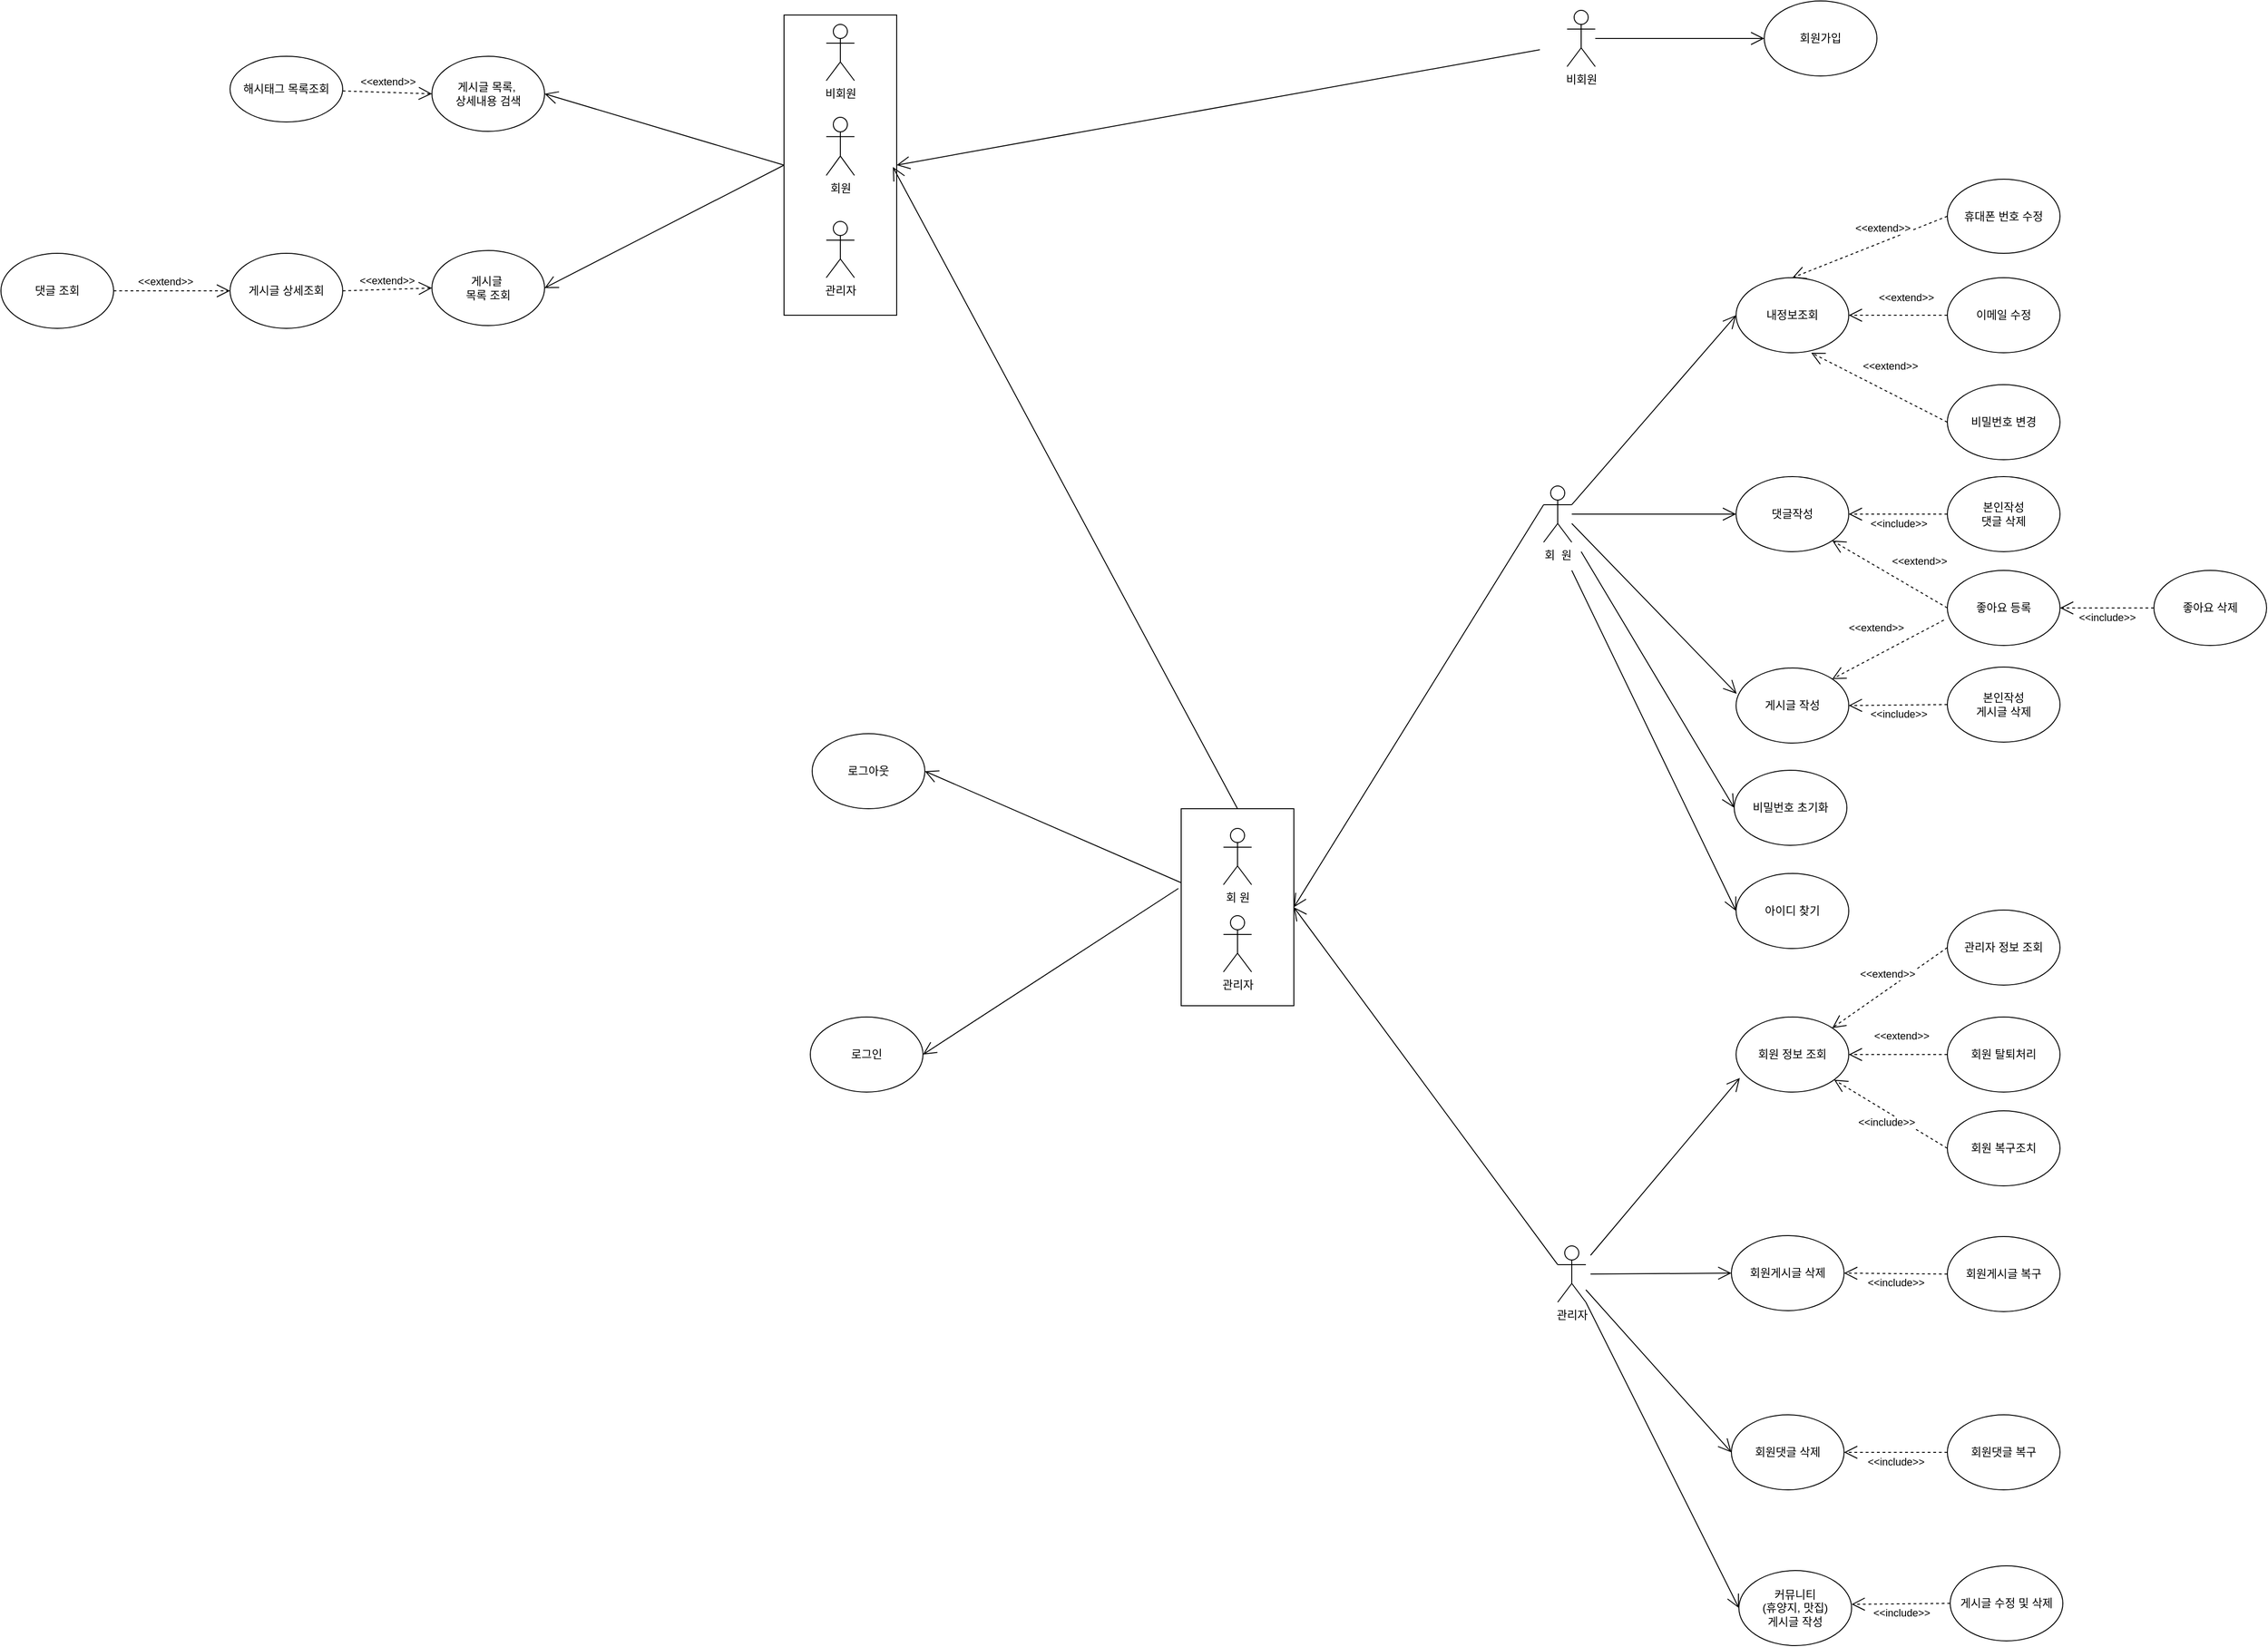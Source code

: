 <mxfile version="24.6.4" type="device" pages="4">
  <diagram name="페이지-1" id="pLOjvmXTHJbCqW4v72tG">
    <mxGraphModel dx="4387" dy="329" grid="0" gridSize="10" guides="1" tooltips="1" connect="1" arrows="1" fold="1" page="0" pageScale="1" pageWidth="827" pageHeight="1169" math="0" shadow="0">
      <root>
        <mxCell id="0" />
        <mxCell id="1" parent="0" />
        <mxCell id="NJtZ7eENX14hCEcuReZf-1" value="비회원" style="shape=umlActor;verticalLabelPosition=bottom;verticalAlign=top;html=1;outlineConnect=0;" vertex="1" parent="1">
          <mxGeometry x="519" y="1951" width="30" height="60" as="geometry" />
        </mxCell>
        <mxCell id="NJtZ7eENX14hCEcuReZf-2" value="관리자" style="shape=umlActor;verticalLabelPosition=bottom;verticalAlign=top;html=1;outlineConnect=0;" vertex="1" parent="1">
          <mxGeometry x="509" y="3268" width="30" height="60" as="geometry" />
        </mxCell>
        <mxCell id="NJtZ7eENX14hCEcuReZf-3" value="회원가입" style="ellipse;whiteSpace=wrap;html=1;" vertex="1" parent="1">
          <mxGeometry x="729" y="1941" width="120" height="80" as="geometry" />
        </mxCell>
        <mxCell id="NJtZ7eENX14hCEcuReZf-4" value="로그인" style="ellipse;whiteSpace=wrap;html=1;" vertex="1" parent="1">
          <mxGeometry x="-287" y="3024" width="120" height="80" as="geometry" />
        </mxCell>
        <mxCell id="NJtZ7eENX14hCEcuReZf-5" value="" style="endArrow=open;endFill=1;endSize=12;html=1;rounded=0;" edge="1" parent="1" source="NJtZ7eENX14hCEcuReZf-1" target="NJtZ7eENX14hCEcuReZf-3">
          <mxGeometry width="160" relative="1" as="geometry">
            <mxPoint x="834" y="2208" as="sourcePoint" />
            <mxPoint x="994" y="2208" as="targetPoint" />
          </mxGeometry>
        </mxCell>
        <mxCell id="NJtZ7eENX14hCEcuReZf-6" value="댓글 조회" style="ellipse;whiteSpace=wrap;html=1;" vertex="1" parent="1">
          <mxGeometry x="-1149" y="2210" width="120" height="80" as="geometry" />
        </mxCell>
        <mxCell id="NJtZ7eENX14hCEcuReZf-7" value="게시글&amp;nbsp;&lt;div&gt;목록 조회&lt;/div&gt;" style="ellipse;whiteSpace=wrap;html=1;" vertex="1" parent="1">
          <mxGeometry x="-690" y="2207" width="120" height="80" as="geometry" />
        </mxCell>
        <mxCell id="NJtZ7eENX14hCEcuReZf-8" value="게시글 상세조회" style="ellipse;whiteSpace=wrap;html=1;" vertex="1" parent="1">
          <mxGeometry x="-905" y="2210" width="120" height="80" as="geometry" />
        </mxCell>
        <mxCell id="NJtZ7eENX14hCEcuReZf-9" value="내정보조회" style="ellipse;whiteSpace=wrap;html=1;" vertex="1" parent="1">
          <mxGeometry x="699" y="2236" width="120" height="80" as="geometry" />
        </mxCell>
        <mxCell id="NJtZ7eENX14hCEcuReZf-10" value="본인작성&lt;div&gt;게시글 삭제&lt;/div&gt;" style="ellipse;whiteSpace=wrap;html=1;" vertex="1" parent="1">
          <mxGeometry x="924" y="2651" width="120" height="80" as="geometry" />
        </mxCell>
        <mxCell id="NJtZ7eENX14hCEcuReZf-11" value="아이디 찾기" style="ellipse;whiteSpace=wrap;html=1;" vertex="1" parent="1">
          <mxGeometry x="699" y="2871" width="120" height="80" as="geometry" />
        </mxCell>
        <mxCell id="NJtZ7eENX14hCEcuReZf-12" value="비밀번호 초기화" style="ellipse;whiteSpace=wrap;html=1;" vertex="1" parent="1">
          <mxGeometry x="697" y="2761" width="120" height="80" as="geometry" />
        </mxCell>
        <mxCell id="NJtZ7eENX14hCEcuReZf-13" value="이메일 수정" style="ellipse;whiteSpace=wrap;html=1;" vertex="1" parent="1">
          <mxGeometry x="924" y="2236" width="120" height="80" as="geometry" />
        </mxCell>
        <mxCell id="NJtZ7eENX14hCEcuReZf-14" value="휴대폰 번호 수정" style="ellipse;whiteSpace=wrap;html=1;" vertex="1" parent="1">
          <mxGeometry x="924" y="2131" width="120" height="79" as="geometry" />
        </mxCell>
        <mxCell id="NJtZ7eENX14hCEcuReZf-15" value="비밀번호 변경" style="ellipse;whiteSpace=wrap;html=1;" vertex="1" parent="1">
          <mxGeometry x="924" y="2350" width="120" height="80" as="geometry" />
        </mxCell>
        <mxCell id="NJtZ7eENX14hCEcuReZf-16" value="로그아웃" style="ellipse;whiteSpace=wrap;html=1;" vertex="1" parent="1">
          <mxGeometry x="-285" y="2722" width="120" height="80" as="geometry" />
        </mxCell>
        <mxCell id="NJtZ7eENX14hCEcuReZf-17" value="본인작성&lt;div&gt;댓글 삭제&lt;/div&gt;" style="ellipse;whiteSpace=wrap;html=1;" vertex="1" parent="1">
          <mxGeometry x="924" y="2448" width="120" height="80" as="geometry" />
        </mxCell>
        <mxCell id="NJtZ7eENX14hCEcuReZf-18" value="회원 탈퇴처리" style="ellipse;whiteSpace=wrap;html=1;" vertex="1" parent="1">
          <mxGeometry x="924" y="3024" width="120" height="80" as="geometry" />
        </mxCell>
        <mxCell id="NJtZ7eENX14hCEcuReZf-19" value="관리자 정보 조회" style="ellipse;whiteSpace=wrap;html=1;" vertex="1" parent="1">
          <mxGeometry x="924" y="2910" width="120" height="80" as="geometry" />
        </mxCell>
        <mxCell id="NJtZ7eENX14hCEcuReZf-20" value="회원 정보 조회" style="ellipse;whiteSpace=wrap;html=1;" vertex="1" parent="1">
          <mxGeometry x="699" y="3024" width="120" height="80" as="geometry" />
        </mxCell>
        <mxCell id="NJtZ7eENX14hCEcuReZf-21" value="" style="endArrow=open;endFill=1;endSize=12;html=1;rounded=0;entryX=1;entryY=0.5;entryDx=0;entryDy=0;" edge="1" parent="1" target="NJtZ7eENX14hCEcuReZf-4">
          <mxGeometry width="160" relative="1" as="geometry">
            <mxPoint x="105" y="2887" as="sourcePoint" />
            <mxPoint x="759" y="1956" as="targetPoint" />
          </mxGeometry>
        </mxCell>
        <mxCell id="NJtZ7eENX14hCEcuReZf-22" value="좋아요 등록" style="ellipse;whiteSpace=wrap;html=1;" vertex="1" parent="1">
          <mxGeometry x="924" y="2548" width="120" height="80" as="geometry" />
        </mxCell>
        <mxCell id="NJtZ7eENX14hCEcuReZf-23" value="좋아요 삭제" style="ellipse;whiteSpace=wrap;html=1;" vertex="1" parent="1">
          <mxGeometry x="1144" y="2548" width="120" height="80" as="geometry" />
        </mxCell>
        <mxCell id="NJtZ7eENX14hCEcuReZf-25" value="회원게시글 복구" style="ellipse;whiteSpace=wrap;html=1;" vertex="1" parent="1">
          <mxGeometry x="924" y="3258" width="120" height="80" as="geometry" />
        </mxCell>
        <mxCell id="NJtZ7eENX14hCEcuReZf-26" value="회원댓글 복구" style="ellipse;whiteSpace=wrap;html=1;" vertex="1" parent="1">
          <mxGeometry x="924" y="3448" width="120" height="80" as="geometry" />
        </mxCell>
        <mxCell id="NJtZ7eENX14hCEcuReZf-27" value="댓글작성" style="ellipse;whiteSpace=wrap;html=1;" vertex="1" parent="1">
          <mxGeometry x="699" y="2448" width="120" height="80" as="geometry" />
        </mxCell>
        <mxCell id="NJtZ7eENX14hCEcuReZf-28" value="&amp;lt;&amp;lt;extend&amp;gt;&amp;gt;" style="endArrow=open;endSize=12;dashed=1;html=1;rounded=0;exitX=1;exitY=0.5;exitDx=0;exitDy=0;entryX=0;entryY=0.5;entryDx=0;entryDy=0;" edge="1" parent="1" source="NJtZ7eENX14hCEcuReZf-8" target="NJtZ7eENX14hCEcuReZf-7">
          <mxGeometry y="10" width="160" relative="1" as="geometry">
            <mxPoint x="-651" y="2323" as="sourcePoint" />
            <mxPoint x="-510" y="2328" as="targetPoint" />
            <mxPoint as="offset" />
          </mxGeometry>
        </mxCell>
        <mxCell id="NJtZ7eENX14hCEcuReZf-29" value="&amp;lt;&amp;lt;extend&amp;gt;&amp;gt;" style="endArrow=open;endSize=12;dashed=1;html=1;rounded=0;entryX=0;entryY=0.5;entryDx=0;entryDy=0;" edge="1" parent="1" source="NJtZ7eENX14hCEcuReZf-24" target="NJtZ7eENX14hCEcuReZf-50">
          <mxGeometry x="0.009" y="11" width="160" relative="1" as="geometry">
            <mxPoint x="-878" y="2040" as="sourcePoint" />
            <mxPoint x="-1063" y="2070" as="targetPoint" />
            <mxPoint as="offset" />
          </mxGeometry>
        </mxCell>
        <mxCell id="NJtZ7eENX14hCEcuReZf-30" value="&amp;lt;&amp;lt;extend&amp;gt;&amp;gt;" style="endArrow=open;endSize=12;dashed=1;html=1;rounded=0;exitX=1;exitY=0.5;exitDx=0;exitDy=0;entryX=0;entryY=0.5;entryDx=0;entryDy=0;" edge="1" parent="1" source="NJtZ7eENX14hCEcuReZf-6" target="NJtZ7eENX14hCEcuReZf-8">
          <mxGeometry x="-0.111" y="10" width="160" relative="1" as="geometry">
            <mxPoint x="-776" y="2267" as="sourcePoint" />
            <mxPoint x="-791" y="2286" as="targetPoint" />
            <mxPoint as="offset" />
          </mxGeometry>
        </mxCell>
        <mxCell id="NJtZ7eENX14hCEcuReZf-31" value="&amp;lt;&amp;lt;extend&amp;gt;&amp;gt;" style="endArrow=open;endSize=12;dashed=1;html=1;rounded=0;entryX=0.5;entryY=0;entryDx=0;entryDy=0;exitX=0;exitY=0.5;exitDx=0;exitDy=0;" edge="1" parent="1" source="NJtZ7eENX14hCEcuReZf-14" target="NJtZ7eENX14hCEcuReZf-9">
          <mxGeometry x="-0.223" y="-14" width="160" relative="1" as="geometry">
            <mxPoint x="942" y="2492" as="sourcePoint" />
            <mxPoint x="639" y="2391" as="targetPoint" />
            <mxPoint as="offset" />
          </mxGeometry>
        </mxCell>
        <mxCell id="NJtZ7eENX14hCEcuReZf-32" value="&amp;lt;&amp;lt;extend&amp;gt;&amp;gt;" style="endArrow=open;endSize=12;dashed=1;html=1;rounded=0;exitX=0;exitY=0.5;exitDx=0;exitDy=0;" edge="1" parent="1" source="NJtZ7eENX14hCEcuReZf-13" target="NJtZ7eENX14hCEcuReZf-9">
          <mxGeometry x="-0.166" y="-19" width="160" relative="1" as="geometry">
            <mxPoint x="889" y="2352.5" as="sourcePoint" />
            <mxPoint x="809" y="2351.5" as="targetPoint" />
            <mxPoint as="offset" />
          </mxGeometry>
        </mxCell>
        <mxCell id="NJtZ7eENX14hCEcuReZf-33" value="&amp;lt;&amp;lt;extend&amp;gt;&amp;gt;" style="endArrow=open;endSize=12;dashed=1;html=1;rounded=0;entryX=0.667;entryY=1;entryDx=0;entryDy=0;exitX=0;exitY=0.5;exitDx=0;exitDy=0;entryPerimeter=0;" edge="1" parent="1" source="NJtZ7eENX14hCEcuReZf-15" target="NJtZ7eENX14hCEcuReZf-9">
          <mxGeometry x="0.007" y="-26" width="160" relative="1" as="geometry">
            <mxPoint x="869" y="2485" as="sourcePoint" />
            <mxPoint x="789" y="2484" as="targetPoint" />
            <mxPoint as="offset" />
          </mxGeometry>
        </mxCell>
        <mxCell id="NJtZ7eENX14hCEcuReZf-34" value="&amp;lt;&amp;lt;extend&amp;gt;&amp;gt;" style="endArrow=open;endSize=12;dashed=1;html=1;rounded=0;entryX=1;entryY=0.5;entryDx=0;entryDy=0;exitX=0;exitY=0.5;exitDx=0;exitDy=0;" edge="1" parent="1" source="NJtZ7eENX14hCEcuReZf-18" target="NJtZ7eENX14hCEcuReZf-20">
          <mxGeometry x="-0.048" y="-20" width="160" relative="1" as="geometry">
            <mxPoint x="824" y="3217" as="sourcePoint" />
            <mxPoint x="704" y="3064" as="targetPoint" />
            <mxPoint x="1" as="offset" />
          </mxGeometry>
        </mxCell>
        <mxCell id="NJtZ7eENX14hCEcuReZf-35" value="&amp;lt;&amp;lt;extend&amp;gt;&amp;gt;" style="endArrow=open;endSize=12;dashed=1;html=1;rounded=0;entryX=1;entryY=0;entryDx=0;entryDy=0;exitX=0;exitY=0.5;exitDx=0;exitDy=0;" edge="1" parent="1" source="NJtZ7eENX14hCEcuReZf-19" target="NJtZ7eENX14hCEcuReZf-20">
          <mxGeometry x="-0.086" y="-14" width="160" relative="1" as="geometry">
            <mxPoint x="1004" y="3097" as="sourcePoint" />
            <mxPoint x="884" y="2944" as="targetPoint" />
            <mxPoint as="offset" />
          </mxGeometry>
        </mxCell>
        <mxCell id="NJtZ7eENX14hCEcuReZf-36" value="회원댓글 삭제" style="ellipse;whiteSpace=wrap;html=1;" vertex="1" parent="1">
          <mxGeometry x="694" y="3448" width="120" height="80" as="geometry" />
        </mxCell>
        <mxCell id="NJtZ7eENX14hCEcuReZf-37" value="회원게시글 삭제" style="ellipse;whiteSpace=wrap;html=1;" vertex="1" parent="1">
          <mxGeometry x="694" y="3257" width="120" height="80" as="geometry" />
        </mxCell>
        <mxCell id="NJtZ7eENX14hCEcuReZf-38" value="" style="group" vertex="1" connectable="0" parent="1">
          <mxGeometry x="-315" y="1956" width="120" height="320" as="geometry" />
        </mxCell>
        <mxCell id="NJtZ7eENX14hCEcuReZf-39" value="회원" style="shape=umlActor;verticalLabelPosition=bottom;verticalAlign=top;html=1;outlineConnect=0;" vertex="1" parent="NJtZ7eENX14hCEcuReZf-38">
          <mxGeometry x="45" y="109" width="30" height="62" as="geometry" />
        </mxCell>
        <mxCell id="NJtZ7eENX14hCEcuReZf-40" value="비회원" style="shape=umlActor;verticalLabelPosition=bottom;verticalAlign=top;html=1;outlineConnect=0;" vertex="1" parent="NJtZ7eENX14hCEcuReZf-38">
          <mxGeometry x="45" y="10" width="30" height="60" as="geometry" />
        </mxCell>
        <mxCell id="NJtZ7eENX14hCEcuReZf-41" value="관리자" style="shape=umlActor;verticalLabelPosition=bottom;verticalAlign=top;html=1;outlineConnect=0;" vertex="1" parent="NJtZ7eENX14hCEcuReZf-38">
          <mxGeometry x="45" y="220" width="30" height="60" as="geometry" />
        </mxCell>
        <mxCell id="NJtZ7eENX14hCEcuReZf-42" value="" style="rounded=0;whiteSpace=wrap;html=1;fillColor=none;" vertex="1" parent="NJtZ7eENX14hCEcuReZf-38">
          <mxGeometry width="120" height="320" as="geometry" />
        </mxCell>
        <mxCell id="NJtZ7eENX14hCEcuReZf-43" value="" style="group" vertex="1" connectable="0" parent="1">
          <mxGeometry x="108" y="2802" width="120" height="210" as="geometry" />
        </mxCell>
        <mxCell id="NJtZ7eENX14hCEcuReZf-44" value="회 원" style="shape=umlActor;verticalLabelPosition=bottom;verticalAlign=top;html=1;outlineConnect=0;" vertex="1" parent="NJtZ7eENX14hCEcuReZf-43">
          <mxGeometry x="45" y="21" width="30" height="60" as="geometry" />
        </mxCell>
        <mxCell id="NJtZ7eENX14hCEcuReZf-45" value="관리자" style="shape=umlActor;verticalLabelPosition=bottom;verticalAlign=top;html=1;outlineConnect=0;" vertex="1" parent="NJtZ7eENX14hCEcuReZf-43">
          <mxGeometry x="45" y="114" width="30" height="60" as="geometry" />
        </mxCell>
        <mxCell id="NJtZ7eENX14hCEcuReZf-46" value="" style="rounded=0;whiteSpace=wrap;html=1;fillColor=none;" vertex="1" parent="NJtZ7eENX14hCEcuReZf-43">
          <mxGeometry width="120" height="210" as="geometry" />
        </mxCell>
        <mxCell id="NJtZ7eENX14hCEcuReZf-47" value="" style="endArrow=open;endFill=1;endSize=12;html=1;rounded=0;entryX=1;entryY=0.5;entryDx=0;entryDy=0;" edge="1" parent="1" source="NJtZ7eENX14hCEcuReZf-46" target="NJtZ7eENX14hCEcuReZf-16">
          <mxGeometry width="160" relative="1" as="geometry">
            <mxPoint x="594" y="2023" as="sourcePoint" />
            <mxPoint x="729" y="1973" as="targetPoint" />
          </mxGeometry>
        </mxCell>
        <mxCell id="NJtZ7eENX14hCEcuReZf-48" value="회&amp;nbsp; 원" style="shape=umlActor;verticalLabelPosition=bottom;verticalAlign=top;html=1;outlineConnect=0;" vertex="1" parent="1">
          <mxGeometry x="494" y="2458" width="30" height="60" as="geometry" />
        </mxCell>
        <mxCell id="NJtZ7eENX14hCEcuReZf-49" value="" style="endArrow=open;endFill=1;endSize=12;html=1;rounded=0;entryX=0.033;entryY=0.812;entryDx=0;entryDy=0;entryPerimeter=0;" edge="1" parent="1" target="NJtZ7eENX14hCEcuReZf-20">
          <mxGeometry width="160" relative="1" as="geometry">
            <mxPoint x="544" y="3278" as="sourcePoint" />
            <mxPoint x="711" y="2740" as="targetPoint" />
          </mxGeometry>
        </mxCell>
        <mxCell id="NJtZ7eENX14hCEcuReZf-50" value="게시글 목록,&amp;nbsp;&lt;div&gt;상세내용 검색&lt;/div&gt;" style="ellipse;whiteSpace=wrap;html=1;" vertex="1" parent="1">
          <mxGeometry x="-690" y="2000" width="120" height="80" as="geometry" />
        </mxCell>
        <mxCell id="NJtZ7eENX14hCEcuReZf-51" value="&amp;lt;&amp;lt;include&amp;gt;&amp;gt;" style="endArrow=open;endSize=12;dashed=1;html=1;rounded=0;entryX=1;entryY=0.5;entryDx=0;entryDy=0;exitX=0;exitY=0.5;exitDx=0;exitDy=0;" edge="1" parent="1" source="NJtZ7eENX14hCEcuReZf-17" target="NJtZ7eENX14hCEcuReZf-27">
          <mxGeometry y="10" width="160" relative="1" as="geometry">
            <mxPoint x="861" y="2568" as="sourcePoint" />
            <mxPoint x="1021" y="2568" as="targetPoint" />
            <mxPoint as="offset" />
          </mxGeometry>
        </mxCell>
        <mxCell id="NJtZ7eENX14hCEcuReZf-52" value="게시글 작성" style="ellipse;whiteSpace=wrap;html=1;" vertex="1" parent="1">
          <mxGeometry x="699" y="2652" width="120" height="80" as="geometry" />
        </mxCell>
        <mxCell id="NJtZ7eENX14hCEcuReZf-53" value="&amp;lt;&amp;lt;include&amp;gt;&amp;gt;" style="endArrow=open;endSize=12;dashed=1;html=1;rounded=0;exitX=0;exitY=0.5;exitDx=0;exitDy=0;entryX=1;entryY=0.5;entryDx=0;entryDy=0;" edge="1" parent="1" source="NJtZ7eENX14hCEcuReZf-10" target="NJtZ7eENX14hCEcuReZf-52">
          <mxGeometry y="10" width="160" relative="1" as="geometry">
            <mxPoint x="919" y="2691.17" as="sourcePoint" />
            <mxPoint x="834" y="2748" as="targetPoint" />
            <mxPoint as="offset" />
          </mxGeometry>
        </mxCell>
        <mxCell id="NJtZ7eENX14hCEcuReZf-54" value="&amp;lt;&amp;lt;include&amp;gt;&amp;gt;" style="endArrow=open;endSize=12;dashed=1;html=1;rounded=0;entryX=1;entryY=0.5;entryDx=0;entryDy=0;exitX=0;exitY=0.5;exitDx=0;exitDy=0;" edge="1" parent="1" source="NJtZ7eENX14hCEcuReZf-23" target="NJtZ7eENX14hCEcuReZf-22">
          <mxGeometry y="10" width="160" relative="1" as="geometry">
            <mxPoint x="1144" y="2628" as="sourcePoint" />
            <mxPoint x="1039" y="2628" as="targetPoint" />
            <mxPoint as="offset" />
          </mxGeometry>
        </mxCell>
        <mxCell id="NJtZ7eENX14hCEcuReZf-55" value="&amp;lt;&amp;lt;extend&amp;gt;&amp;gt;" style="endArrow=open;endSize=12;dashed=1;html=1;rounded=0;entryX=1;entryY=1;entryDx=0;entryDy=0;exitX=0;exitY=0.5;exitDx=0;exitDy=0;" edge="1" parent="1" source="NJtZ7eENX14hCEcuReZf-22" target="NJtZ7eENX14hCEcuReZf-27">
          <mxGeometry x="-0.28" y="-28" width="160" relative="1" as="geometry">
            <mxPoint x="924" y="2614" as="sourcePoint" />
            <mxPoint x="779" y="2558" as="targetPoint" />
            <mxPoint as="offset" />
          </mxGeometry>
        </mxCell>
        <mxCell id="NJtZ7eENX14hCEcuReZf-56" value="&amp;lt;&amp;lt;extend&amp;gt;&amp;gt;" style="endArrow=open;endSize=12;dashed=1;html=1;rounded=0;entryX=1;entryY=0;entryDx=0;entryDy=0;exitX=-0.031;exitY=0.662;exitDx=0;exitDy=0;exitPerimeter=0;" edge="1" parent="1" source="NJtZ7eENX14hCEcuReZf-22" target="NJtZ7eENX14hCEcuReZf-52">
          <mxGeometry x="0.007" y="-26" width="160" relative="1" as="geometry">
            <mxPoint x="887" y="2652" as="sourcePoint" />
            <mxPoint x="764" y="2580" as="targetPoint" />
            <mxPoint as="offset" />
          </mxGeometry>
        </mxCell>
        <mxCell id="NJtZ7eENX14hCEcuReZf-57" value="" style="endArrow=open;endFill=1;endSize=12;html=1;rounded=0;entryX=0;entryY=0.5;entryDx=0;entryDy=0;exitX=1;exitY=0.333;exitDx=0;exitDy=0;exitPerimeter=0;" edge="1" parent="1" source="NJtZ7eENX14hCEcuReZf-48" target="NJtZ7eENX14hCEcuReZf-9">
          <mxGeometry width="160" relative="1" as="geometry">
            <mxPoint x="504" y="2578" as="sourcePoint" />
            <mxPoint x="694" y="2578" as="targetPoint" />
          </mxGeometry>
        </mxCell>
        <mxCell id="NJtZ7eENX14hCEcuReZf-58" value="" style="endArrow=open;endFill=1;endSize=12;html=1;rounded=0;entryX=0;entryY=0.5;entryDx=0;entryDy=0;" edge="1" parent="1" source="NJtZ7eENX14hCEcuReZf-48" target="NJtZ7eENX14hCEcuReZf-27">
          <mxGeometry width="160" relative="1" as="geometry">
            <mxPoint x="494" y="2680" as="sourcePoint" />
            <mxPoint x="669" y="2496" as="targetPoint" />
          </mxGeometry>
        </mxCell>
        <mxCell id="NJtZ7eENX14hCEcuReZf-59" value="" style="endArrow=open;endFill=1;endSize=12;html=1;rounded=0;entryX=0.005;entryY=0.343;entryDx=0;entryDy=0;entryPerimeter=0;" edge="1" parent="1" target="NJtZ7eENX14hCEcuReZf-52">
          <mxGeometry width="160" relative="1" as="geometry">
            <mxPoint x="524" y="2498" as="sourcePoint" />
            <mxPoint x="679" y="2587.17" as="targetPoint" />
          </mxGeometry>
        </mxCell>
        <mxCell id="NJtZ7eENX14hCEcuReZf-60" value="" style="endArrow=open;endFill=1;endSize=12;html=1;rounded=0;entryX=0;entryY=0.5;entryDx=0;entryDy=0;" edge="1" parent="1" target="NJtZ7eENX14hCEcuReZf-12">
          <mxGeometry width="160" relative="1" as="geometry">
            <mxPoint x="534" y="2528" as="sourcePoint" />
            <mxPoint x="679" y="2712" as="targetPoint" />
          </mxGeometry>
        </mxCell>
        <mxCell id="NJtZ7eENX14hCEcuReZf-61" value="" style="endArrow=open;endFill=1;endSize=12;html=1;rounded=0;entryX=0;entryY=0.5;entryDx=0;entryDy=0;" edge="1" parent="1" target="NJtZ7eENX14hCEcuReZf-11">
          <mxGeometry width="160" relative="1" as="geometry">
            <mxPoint x="524" y="2548" as="sourcePoint" />
            <mxPoint x="600.5" y="2881" as="targetPoint" />
          </mxGeometry>
        </mxCell>
        <mxCell id="NJtZ7eENX14hCEcuReZf-62" value="" style="endArrow=open;endFill=1;endSize=12;html=1;rounded=0;entryX=0;entryY=0.5;entryDx=0;entryDy=0;" edge="1" parent="1" target="NJtZ7eENX14hCEcuReZf-37">
          <mxGeometry width="160" relative="1" as="geometry">
            <mxPoint x="544" y="3298" as="sourcePoint" />
            <mxPoint x="723" y="3205.5" as="targetPoint" />
          </mxGeometry>
        </mxCell>
        <mxCell id="NJtZ7eENX14hCEcuReZf-63" value="" style="endArrow=open;endFill=1;endSize=12;html=1;rounded=0;entryX=0;entryY=0.5;entryDx=0;entryDy=0;" edge="1" parent="1" source="NJtZ7eENX14hCEcuReZf-2" target="NJtZ7eENX14hCEcuReZf-36">
          <mxGeometry width="160" relative="1" as="geometry">
            <mxPoint x="484" y="3388" as="sourcePoint" />
            <mxPoint x="654" y="3448" as="targetPoint" />
          </mxGeometry>
        </mxCell>
        <mxCell id="NJtZ7eENX14hCEcuReZf-64" value="회원 복구조치" style="ellipse;whiteSpace=wrap;html=1;" vertex="1" parent="1">
          <mxGeometry x="924" y="3124" width="120" height="80" as="geometry" />
        </mxCell>
        <mxCell id="NJtZ7eENX14hCEcuReZf-65" value="&amp;lt;&amp;lt;include&amp;gt;&amp;gt;" style="endArrow=open;endSize=12;dashed=1;html=1;rounded=0;exitX=0;exitY=0.5;exitDx=0;exitDy=0;" edge="1" parent="1" source="NJtZ7eENX14hCEcuReZf-64" target="NJtZ7eENX14hCEcuReZf-20">
          <mxGeometry y="10" width="160" relative="1" as="geometry">
            <mxPoint x="1169" y="2994" as="sourcePoint" />
            <mxPoint x="1064" y="2994" as="targetPoint" />
            <mxPoint as="offset" />
          </mxGeometry>
        </mxCell>
        <mxCell id="NJtZ7eENX14hCEcuReZf-66" value="&amp;lt;&amp;lt;include&amp;gt;&amp;gt;" style="endArrow=open;endSize=12;dashed=1;html=1;rounded=0;entryX=1;entryY=0.5;entryDx=0;entryDy=0;exitX=0;exitY=0.5;exitDx=0;exitDy=0;" edge="1" parent="1" source="NJtZ7eENX14hCEcuReZf-25" target="NJtZ7eENX14hCEcuReZf-37">
          <mxGeometry y="10" width="160" relative="1" as="geometry">
            <mxPoint x="947" y="3326.33" as="sourcePoint" />
            <mxPoint x="817" y="3326.33" as="targetPoint" />
            <mxPoint as="offset" />
          </mxGeometry>
        </mxCell>
        <mxCell id="NJtZ7eENX14hCEcuReZf-67" value="&amp;lt;&amp;lt;include&amp;gt;&amp;gt;" style="endArrow=open;endSize=12;dashed=1;html=1;rounded=0;entryX=1;entryY=0.5;entryDx=0;entryDy=0;exitX=0;exitY=0.5;exitDx=0;exitDy=0;" edge="1" parent="1" source="NJtZ7eENX14hCEcuReZf-26" target="NJtZ7eENX14hCEcuReZf-36">
          <mxGeometry y="10" width="160" relative="1" as="geometry">
            <mxPoint x="927" y="3428" as="sourcePoint" />
            <mxPoint x="817" y="3428" as="targetPoint" />
            <mxPoint as="offset" />
          </mxGeometry>
        </mxCell>
        <mxCell id="NJtZ7eENX14hCEcuReZf-68" value="" style="endArrow=open;endFill=1;endSize=12;html=1;rounded=0;entryX=1;entryY=0.5;entryDx=0;entryDy=0;" edge="1" parent="1" target="NJtZ7eENX14hCEcuReZf-42">
          <mxGeometry width="160" relative="1" as="geometry">
            <mxPoint x="490" y="1993" as="sourcePoint" />
            <mxPoint x="-180" y="1993" as="targetPoint" />
          </mxGeometry>
        </mxCell>
        <mxCell id="NJtZ7eENX14hCEcuReZf-69" value="" style="endArrow=open;endFill=1;endSize=12;html=1;rounded=0;exitX=0;exitY=0.5;exitDx=0;exitDy=0;entryX=1;entryY=0.5;entryDx=0;entryDy=0;" edge="1" parent="1" target="NJtZ7eENX14hCEcuReZf-7" source="NJtZ7eENX14hCEcuReZf-42">
          <mxGeometry width="160" relative="1" as="geometry">
            <mxPoint x="-315" y="2145" as="sourcePoint" />
            <mxPoint x="-556" y="2246" as="targetPoint" />
          </mxGeometry>
        </mxCell>
        <mxCell id="NJtZ7eENX14hCEcuReZf-70" value="" style="endArrow=open;endFill=1;endSize=12;html=1;rounded=0;entryX=1;entryY=0.5;entryDx=0;entryDy=0;exitX=0;exitY=0.333;exitDx=0;exitDy=0;exitPerimeter=0;" edge="1" parent="1" source="NJtZ7eENX14hCEcuReZf-48" target="NJtZ7eENX14hCEcuReZf-46">
          <mxGeometry width="160" relative="1" as="geometry">
            <mxPoint x="505" y="2751.5" as="sourcePoint" />
            <mxPoint x="232" y="2632.5" as="targetPoint" />
          </mxGeometry>
        </mxCell>
        <mxCell id="NJtZ7eENX14hCEcuReZf-71" value="" style="endArrow=open;endFill=1;endSize=12;html=1;rounded=0;entryX=1;entryY=0.5;entryDx=0;entryDy=0;exitX=0;exitY=0.333;exitDx=0;exitDy=0;exitPerimeter=0;" edge="1" parent="1" source="NJtZ7eENX14hCEcuReZf-2" target="NJtZ7eENX14hCEcuReZf-46">
          <mxGeometry width="160" relative="1" as="geometry">
            <mxPoint x="496" y="3286" as="sourcePoint" />
            <mxPoint x="189" y="3056" as="targetPoint" />
          </mxGeometry>
        </mxCell>
        <mxCell id="NJtZ7eENX14hCEcuReZf-72" value="" style="endArrow=open;endFill=1;endSize=12;html=1;rounded=0;exitX=0.5;exitY=0;exitDx=0;exitDy=0;" edge="1" parent="1" source="NJtZ7eENX14hCEcuReZf-46">
          <mxGeometry width="160" relative="1" as="geometry">
            <mxPoint x="471" y="2118" as="sourcePoint" />
            <mxPoint x="-199" y="2118" as="targetPoint" />
          </mxGeometry>
        </mxCell>
        <mxCell id="NJtZ7eENX14hCEcuReZf-73" value="" style="endArrow=open;endFill=1;endSize=12;html=1;rounded=0;exitX=0;exitY=0.5;exitDx=0;exitDy=0;entryX=1;entryY=0.5;entryDx=0;entryDy=0;" edge="1" parent="1" source="NJtZ7eENX14hCEcuReZf-42" target="NJtZ7eENX14hCEcuReZf-50">
          <mxGeometry width="160" relative="1" as="geometry">
            <mxPoint x="-322" y="2037" as="sourcePoint" />
            <mxPoint x="-582" y="2066" as="targetPoint" />
          </mxGeometry>
        </mxCell>
        <mxCell id="NJtZ7eENX14hCEcuReZf-74" value="" style="endArrow=open;endSize=12;dashed=1;html=1;rounded=0;entryX=0;entryY=0.5;entryDx=0;entryDy=0;" edge="1" parent="1" target="NJtZ7eENX14hCEcuReZf-24">
          <mxGeometry x="0.009" y="11" width="160" relative="1" as="geometry">
            <mxPoint x="-878" y="2040" as="sourcePoint" />
            <mxPoint x="-690" y="2040" as="targetPoint" />
            <mxPoint as="offset" />
          </mxGeometry>
        </mxCell>
        <mxCell id="NJtZ7eENX14hCEcuReZf-24" value="해시태그 목록조회" style="ellipse;whiteSpace=wrap;html=1;" vertex="1" parent="1">
          <mxGeometry x="-905" y="2000" width="120" height="70" as="geometry" />
        </mxCell>
        <mxCell id="NJtZ7eENX14hCEcuReZf-75" value="" style="endArrow=open;endFill=1;endSize=12;html=1;rounded=0;exitX=1;exitY=1;exitDx=0;exitDy=0;exitPerimeter=0;entryX=0;entryY=0.5;entryDx=0;entryDy=0;" edge="1" parent="1" source="NJtZ7eENX14hCEcuReZf-2" target="NJtZ7eENX14hCEcuReZf-76">
          <mxGeometry width="160" relative="1" as="geometry">
            <mxPoint x="539" y="3480" as="sourcePoint" />
            <mxPoint x="636" y="3682" as="targetPoint" />
          </mxGeometry>
        </mxCell>
        <mxCell id="NJtZ7eENX14hCEcuReZf-76" value="&lt;div&gt;커뮤니티&lt;/div&gt;&lt;div&gt;(휴양지, 맛집)&lt;/div&gt;게시글 작성" style="ellipse;whiteSpace=wrap;html=1;" vertex="1" parent="1">
          <mxGeometry x="702" y="3614" width="120" height="80" as="geometry" />
        </mxCell>
        <mxCell id="NJtZ7eENX14hCEcuReZf-77" value="&lt;span style=&quot;background-color: initial;&quot;&gt;게시글 수정 및 삭제&lt;/span&gt;" style="ellipse;whiteSpace=wrap;html=1;" vertex="1" parent="1">
          <mxGeometry x="927" y="3609" width="120" height="80" as="geometry" />
        </mxCell>
        <mxCell id="NJtZ7eENX14hCEcuReZf-78" value="&amp;lt;&amp;lt;include&amp;gt;&amp;gt;" style="endArrow=open;endSize=12;dashed=1;html=1;rounded=0;exitX=0;exitY=0.5;exitDx=0;exitDy=0;entryX=1;entryY=0.5;entryDx=0;entryDy=0;" edge="1" parent="1" source="NJtZ7eENX14hCEcuReZf-77">
          <mxGeometry y="10" width="160" relative="1" as="geometry">
            <mxPoint x="922" y="3649.17" as="sourcePoint" />
            <mxPoint x="822" y="3650" as="targetPoint" />
            <mxPoint as="offset" />
          </mxGeometry>
        </mxCell>
      </root>
    </mxGraphModel>
  </diagram>
  <diagram name="페이지-2" id="YRPjCQ7ji51JqcB0rLOh">
    <mxGraphModel dx="559" dy="565" grid="0" gridSize="10" guides="1" tooltips="1" connect="1" arrows="1" fold="1" page="0" pageScale="1" pageWidth="827" pageHeight="1169" math="0" shadow="0">
      <root>
        <mxCell id="0" />
        <mxCell id="1" parent="0" />
      </root>
    </mxGraphModel>
  </diagram>
  <diagram name="페이지-1" id="tTO5sDXMf1pbvVNiWiu6">
    <mxGraphModel dx="2496" dy="735" grid="1" gridSize="10" guides="1" tooltips="1" connect="1" arrows="1" fold="1" page="1" pageScale="1" pageWidth="827" pageHeight="1169" math="0" shadow="0">
      <root>
        <mxCell id="0" />
        <mxCell id="1" parent="0" />
        <mxCell id="vNGgyDkZE_uUCK5w8a0g-71" value="비회원" style="shape=umlActor;verticalLabelPosition=bottom;verticalAlign=top;html=1;outlineConnect=0;" vertex="1" parent="1">
          <mxGeometry x="315" y="1223" width="30" height="60" as="geometry" />
        </mxCell>
        <mxCell id="vNGgyDkZE_uUCK5w8a0g-73" value="관리자" style="shape=umlActor;verticalLabelPosition=bottom;verticalAlign=top;html=1;outlineConnect=0;" vertex="1" parent="1">
          <mxGeometry x="315" y="3190" width="30" height="60" as="geometry" />
        </mxCell>
        <mxCell id="vNGgyDkZE_uUCK5w8a0g-76" value="회원가입" style="ellipse;whiteSpace=wrap;html=1;" vertex="1" parent="1">
          <mxGeometry x="525" y="1213" width="120" height="80" as="geometry" />
        </mxCell>
        <mxCell id="vNGgyDkZE_uUCK5w8a0g-77" value="로그인" style="ellipse;whiteSpace=wrap;html=1;" vertex="1" parent="1">
          <mxGeometry x="499" y="1788" width="120" height="80" as="geometry" />
        </mxCell>
        <mxCell id="vNGgyDkZE_uUCK5w8a0g-78" value="" style="endArrow=open;endFill=1;endSize=12;html=1;rounded=0;" edge="1" parent="1" source="vNGgyDkZE_uUCK5w8a0g-71" target="vNGgyDkZE_uUCK5w8a0g-76">
          <mxGeometry width="160" relative="1" as="geometry">
            <mxPoint x="630" y="1480" as="sourcePoint" />
            <mxPoint x="790" y="1480" as="targetPoint" />
          </mxGeometry>
        </mxCell>
        <mxCell id="vNGgyDkZE_uUCK5w8a0g-83" value="댓글 조회" style="ellipse;whiteSpace=wrap;html=1;" vertex="1" parent="1">
          <mxGeometry x="950" y="1540" width="120" height="80" as="geometry" />
        </mxCell>
        <mxCell id="vNGgyDkZE_uUCK5w8a0g-84" value="게시글&amp;nbsp;&lt;div&gt;목록 조회&lt;/div&gt;" style="ellipse;whiteSpace=wrap;html=1;" vertex="1" parent="1">
          <mxGeometry x="499" y="1540" width="120" height="80" as="geometry" />
        </mxCell>
        <mxCell id="vNGgyDkZE_uUCK5w8a0g-85" value="게시글 상세조회" style="ellipse;whiteSpace=wrap;html=1;" vertex="1" parent="1">
          <mxGeometry x="730" y="1540" width="120" height="80" as="geometry" />
        </mxCell>
        <mxCell id="vNGgyDkZE_uUCK5w8a0g-86" value="내정보조회" style="ellipse;whiteSpace=wrap;html=1;" vertex="1" parent="1">
          <mxGeometry x="505" y="2158" width="120" height="80" as="geometry" />
        </mxCell>
        <mxCell id="vNGgyDkZE_uUCK5w8a0g-87" value="본인작성&lt;div&gt;게시글 삭제&lt;/div&gt;" style="ellipse;whiteSpace=wrap;html=1;" vertex="1" parent="1">
          <mxGeometry x="730" y="2573" width="120" height="80" as="geometry" />
        </mxCell>
        <mxCell id="vNGgyDkZE_uUCK5w8a0g-88" value="아이디 찾기" style="ellipse;whiteSpace=wrap;html=1;" vertex="1" parent="1">
          <mxGeometry x="505" y="2793" width="120" height="80" as="geometry" />
        </mxCell>
        <mxCell id="vNGgyDkZE_uUCK5w8a0g-89" value="비밀번호 초기화" style="ellipse;whiteSpace=wrap;html=1;" vertex="1" parent="1">
          <mxGeometry x="503" y="2683" width="120" height="80" as="geometry" />
        </mxCell>
        <mxCell id="vNGgyDkZE_uUCK5w8a0g-90" value="이메일 수정" style="ellipse;whiteSpace=wrap;html=1;" vertex="1" parent="1">
          <mxGeometry x="730" y="2158" width="120" height="80" as="geometry" />
        </mxCell>
        <mxCell id="vNGgyDkZE_uUCK5w8a0g-91" value="휴대폰 번호 수정" style="ellipse;whiteSpace=wrap;html=1;" vertex="1" parent="1">
          <mxGeometry x="730" y="2053" width="120" height="79" as="geometry" />
        </mxCell>
        <mxCell id="vNGgyDkZE_uUCK5w8a0g-93" value="비밀번호 변경" style="ellipse;whiteSpace=wrap;html=1;" vertex="1" parent="1">
          <mxGeometry x="730" y="2272" width="120" height="80" as="geometry" />
        </mxCell>
        <mxCell id="vNGgyDkZE_uUCK5w8a0g-95" value="로그아웃" style="ellipse;whiteSpace=wrap;html=1;" vertex="1" parent="1">
          <mxGeometry x="500" y="1910" width="120" height="80" as="geometry" />
        </mxCell>
        <mxCell id="vNGgyDkZE_uUCK5w8a0g-96" value="본인작성&lt;div&gt;댓글 삭제&lt;/div&gt;" style="ellipse;whiteSpace=wrap;html=1;" vertex="1" parent="1">
          <mxGeometry x="730" y="2370" width="120" height="80" as="geometry" />
        </mxCell>
        <mxCell id="vNGgyDkZE_uUCK5w8a0g-97" value="회원 탈퇴처리" style="ellipse;whiteSpace=wrap;html=1;" vertex="1" parent="1">
          <mxGeometry x="730" y="2946" width="120" height="80" as="geometry" />
        </mxCell>
        <mxCell id="vNGgyDkZE_uUCK5w8a0g-98" value="관리자 정보 조회" style="ellipse;whiteSpace=wrap;html=1;" vertex="1" parent="1">
          <mxGeometry x="730" y="2832" width="120" height="80" as="geometry" />
        </mxCell>
        <mxCell id="vNGgyDkZE_uUCK5w8a0g-100" value="회원 정보 조회" style="ellipse;whiteSpace=wrap;html=1;" vertex="1" parent="1">
          <mxGeometry x="505" y="2946" width="120" height="80" as="geometry" />
        </mxCell>
        <mxCell id="vNGgyDkZE_uUCK5w8a0g-101" value="" style="endArrow=open;endFill=1;endSize=12;html=1;rounded=0;entryX=0;entryY=0.5;entryDx=0;entryDy=0;" edge="1" parent="1" target="vNGgyDkZE_uUCK5w8a0g-77">
          <mxGeometry width="160" relative="1" as="geometry">
            <mxPoint x="390" y="1878" as="sourcePoint" />
            <mxPoint x="565" y="1878" as="targetPoint" />
          </mxGeometry>
        </mxCell>
        <mxCell id="vNGgyDkZE_uUCK5w8a0g-102" value="좋아요 등록" style="ellipse;whiteSpace=wrap;html=1;" vertex="1" parent="1">
          <mxGeometry x="730" y="2470" width="120" height="80" as="geometry" />
        </mxCell>
        <mxCell id="vNGgyDkZE_uUCK5w8a0g-103" value="좋아요 삭제" style="ellipse;whiteSpace=wrap;html=1;" vertex="1" parent="1">
          <mxGeometry x="950" y="2470" width="120" height="80" as="geometry" />
        </mxCell>
        <mxCell id="vNGgyDkZE_uUCK5w8a0g-104" value="해시태그 목록조회" style="ellipse;whiteSpace=wrap;html=1;" vertex="1" parent="1">
          <mxGeometry x="730" y="1450" width="120" height="70" as="geometry" />
        </mxCell>
        <mxCell id="vNGgyDkZE_uUCK5w8a0g-105" value="회원게시글 복구" style="ellipse;whiteSpace=wrap;html=1;" vertex="1" parent="1">
          <mxGeometry x="730" y="3180" width="120" height="80" as="geometry" />
        </mxCell>
        <mxCell id="vNGgyDkZE_uUCK5w8a0g-106" value="회원댓글 복구" style="ellipse;whiteSpace=wrap;html=1;" vertex="1" parent="1">
          <mxGeometry x="730" y="3370" width="120" height="80" as="geometry" />
        </mxCell>
        <mxCell id="vNGgyDkZE_uUCK5w8a0g-110" value="댓글작성" style="ellipse;whiteSpace=wrap;html=1;" vertex="1" parent="1">
          <mxGeometry x="505" y="2370" width="120" height="80" as="geometry" />
        </mxCell>
        <mxCell id="vNGgyDkZE_uUCK5w8a0g-118" value="&amp;lt;&amp;lt;extend&amp;gt;&amp;gt;" style="endArrow=open;endSize=12;dashed=1;html=1;rounded=0;exitX=0;exitY=0.5;exitDx=0;exitDy=0;entryX=1;entryY=0.5;entryDx=0;entryDy=0;" edge="1" parent="1" source="vNGgyDkZE_uUCK5w8a0g-85" target="vNGgyDkZE_uUCK5w8a0g-84">
          <mxGeometry y="10" width="160" relative="1" as="geometry">
            <mxPoint x="763" y="1610" as="sourcePoint" />
            <mxPoint x="635" y="1774" as="targetPoint" />
            <mxPoint as="offset" />
          </mxGeometry>
        </mxCell>
        <mxCell id="vNGgyDkZE_uUCK5w8a0g-119" value="&amp;lt;&amp;lt;extend&amp;gt;&amp;gt;" style="endArrow=open;endSize=12;dashed=1;html=1;rounded=0;exitX=0.008;exitY=0.4;exitDx=0;exitDy=0;exitPerimeter=0;entryX=1;entryY=0.5;entryDx=0;entryDy=0;" edge="1" parent="1" source="vNGgyDkZE_uUCK5w8a0g-104" target="vNGgyDkZE_uUCK5w8a0g-168">
          <mxGeometry x="0.009" y="11" width="160" relative="1" as="geometry">
            <mxPoint x="771.22" y="1519.54" as="sourcePoint" />
            <mxPoint x="637.778" y="1359.999" as="targetPoint" />
            <mxPoint as="offset" />
          </mxGeometry>
        </mxCell>
        <mxCell id="vNGgyDkZE_uUCK5w8a0g-127" value="&amp;lt;&amp;lt;extend&amp;gt;&amp;gt;" style="endArrow=open;endSize=12;dashed=1;html=1;rounded=0;entryX=1;entryY=0.5;entryDx=0;entryDy=0;exitX=0;exitY=0.5;exitDx=0;exitDy=0;" edge="1" parent="1" source="vNGgyDkZE_uUCK5w8a0g-83" target="vNGgyDkZE_uUCK5w8a0g-85">
          <mxGeometry x="-0.111" y="10" width="160" relative="1" as="geometry">
            <mxPoint x="1012" y="1520" as="sourcePoint" />
            <mxPoint x="879" y="1655" as="targetPoint" />
            <mxPoint as="offset" />
          </mxGeometry>
        </mxCell>
        <mxCell id="vNGgyDkZE_uUCK5w8a0g-131" value="&amp;lt;&amp;lt;extend&amp;gt;&amp;gt;" style="endArrow=open;endSize=12;dashed=1;html=1;rounded=0;entryX=0.5;entryY=0;entryDx=0;entryDy=0;exitX=0;exitY=0.5;exitDx=0;exitDy=0;" edge="1" parent="1" source="vNGgyDkZE_uUCK5w8a0g-91" target="vNGgyDkZE_uUCK5w8a0g-86">
          <mxGeometry x="-0.223" y="-14" width="160" relative="1" as="geometry">
            <mxPoint x="748" y="2414" as="sourcePoint" />
            <mxPoint x="445" y="2313" as="targetPoint" />
            <mxPoint as="offset" />
          </mxGeometry>
        </mxCell>
        <mxCell id="vNGgyDkZE_uUCK5w8a0g-132" value="&amp;lt;&amp;lt;extend&amp;gt;&amp;gt;" style="endArrow=open;endSize=12;dashed=1;html=1;rounded=0;exitX=0;exitY=0.5;exitDx=0;exitDy=0;" edge="1" parent="1" source="vNGgyDkZE_uUCK5w8a0g-90" target="vNGgyDkZE_uUCK5w8a0g-86">
          <mxGeometry x="-0.166" y="-19" width="160" relative="1" as="geometry">
            <mxPoint x="695" y="2274.5" as="sourcePoint" />
            <mxPoint x="615" y="2273.5" as="targetPoint" />
            <mxPoint as="offset" />
          </mxGeometry>
        </mxCell>
        <mxCell id="vNGgyDkZE_uUCK5w8a0g-133" value="&amp;lt;&amp;lt;extend&amp;gt;&amp;gt;" style="endArrow=open;endSize=12;dashed=1;html=1;rounded=0;entryX=0.667;entryY=1;entryDx=0;entryDy=0;exitX=0;exitY=0.5;exitDx=0;exitDy=0;entryPerimeter=0;" edge="1" parent="1" source="vNGgyDkZE_uUCK5w8a0g-93" target="vNGgyDkZE_uUCK5w8a0g-86">
          <mxGeometry x="0.007" y="-26" width="160" relative="1" as="geometry">
            <mxPoint x="675" y="2407" as="sourcePoint" />
            <mxPoint x="595" y="2406" as="targetPoint" />
            <mxPoint as="offset" />
          </mxGeometry>
        </mxCell>
        <mxCell id="vNGgyDkZE_uUCK5w8a0g-134" value="&amp;lt;&amp;lt;extend&amp;gt;&amp;gt;" style="endArrow=open;endSize=12;dashed=1;html=1;rounded=0;entryX=1;entryY=0.5;entryDx=0;entryDy=0;exitX=0;exitY=0.5;exitDx=0;exitDy=0;" edge="1" parent="1" source="vNGgyDkZE_uUCK5w8a0g-97" target="vNGgyDkZE_uUCK5w8a0g-100">
          <mxGeometry x="-0.048" y="-20" width="160" relative="1" as="geometry">
            <mxPoint x="630" y="3139" as="sourcePoint" />
            <mxPoint x="510" y="2986" as="targetPoint" />
            <mxPoint x="1" as="offset" />
          </mxGeometry>
        </mxCell>
        <mxCell id="vNGgyDkZE_uUCK5w8a0g-135" value="&amp;lt;&amp;lt;extend&amp;gt;&amp;gt;" style="endArrow=open;endSize=12;dashed=1;html=1;rounded=0;entryX=1;entryY=0;entryDx=0;entryDy=0;exitX=0;exitY=0.5;exitDx=0;exitDy=0;" edge="1" parent="1" source="vNGgyDkZE_uUCK5w8a0g-98" target="vNGgyDkZE_uUCK5w8a0g-100">
          <mxGeometry x="-0.086" y="-14" width="160" relative="1" as="geometry">
            <mxPoint x="810" y="3019" as="sourcePoint" />
            <mxPoint x="690" y="2866" as="targetPoint" />
            <mxPoint as="offset" />
          </mxGeometry>
        </mxCell>
        <mxCell id="vNGgyDkZE_uUCK5w8a0g-136" value="회원댓글 삭제" style="ellipse;whiteSpace=wrap;html=1;" vertex="1" parent="1">
          <mxGeometry x="500" y="3370" width="120" height="80" as="geometry" />
        </mxCell>
        <mxCell id="vNGgyDkZE_uUCK5w8a0g-138" value="회원게시글 삭제" style="ellipse;whiteSpace=wrap;html=1;" vertex="1" parent="1">
          <mxGeometry x="500" y="3179" width="120" height="80" as="geometry" />
        </mxCell>
        <mxCell id="vNGgyDkZE_uUCK5w8a0g-148" value="" style="group" vertex="1" connectable="0" parent="1">
          <mxGeometry x="270" y="1400" width="120" height="320" as="geometry" />
        </mxCell>
        <mxCell id="vNGgyDkZE_uUCK5w8a0g-72" value="회원" style="shape=umlActor;verticalLabelPosition=bottom;verticalAlign=top;html=1;outlineConnect=0;" vertex="1" parent="vNGgyDkZE_uUCK5w8a0g-148">
          <mxGeometry x="45" y="109" width="30" height="62" as="geometry" />
        </mxCell>
        <mxCell id="vNGgyDkZE_uUCK5w8a0g-144" value="비회원" style="shape=umlActor;verticalLabelPosition=bottom;verticalAlign=top;html=1;outlineConnect=0;" vertex="1" parent="vNGgyDkZE_uUCK5w8a0g-148">
          <mxGeometry x="45" y="10" width="30" height="60" as="geometry" />
        </mxCell>
        <mxCell id="vNGgyDkZE_uUCK5w8a0g-145" value="관리자" style="shape=umlActor;verticalLabelPosition=bottom;verticalAlign=top;html=1;outlineConnect=0;" vertex="1" parent="vNGgyDkZE_uUCK5w8a0g-148">
          <mxGeometry x="45" y="220" width="30" height="60" as="geometry" />
        </mxCell>
        <mxCell id="vNGgyDkZE_uUCK5w8a0g-146" value="" style="rounded=0;whiteSpace=wrap;html=1;fillColor=none;" vertex="1" parent="vNGgyDkZE_uUCK5w8a0g-148">
          <mxGeometry width="120" height="320" as="geometry" />
        </mxCell>
        <mxCell id="vNGgyDkZE_uUCK5w8a0g-161" value="" style="group" vertex="1" connectable="0" parent="1">
          <mxGeometry x="270" y="1780" width="120" height="210" as="geometry" />
        </mxCell>
        <mxCell id="vNGgyDkZE_uUCK5w8a0g-149" value="회 원" style="shape=umlActor;verticalLabelPosition=bottom;verticalAlign=top;html=1;outlineConnect=0;" vertex="1" parent="vNGgyDkZE_uUCK5w8a0g-161">
          <mxGeometry x="45" y="21" width="30" height="60" as="geometry" />
        </mxCell>
        <mxCell id="vNGgyDkZE_uUCK5w8a0g-154" value="관리자" style="shape=umlActor;verticalLabelPosition=bottom;verticalAlign=top;html=1;outlineConnect=0;" vertex="1" parent="vNGgyDkZE_uUCK5w8a0g-161">
          <mxGeometry x="45" y="114" width="30" height="60" as="geometry" />
        </mxCell>
        <mxCell id="vNGgyDkZE_uUCK5w8a0g-160" value="" style="rounded=0;whiteSpace=wrap;html=1;fillColor=none;" vertex="1" parent="vNGgyDkZE_uUCK5w8a0g-161">
          <mxGeometry width="120" height="210" as="geometry" />
        </mxCell>
        <mxCell id="vNGgyDkZE_uUCK5w8a0g-162" value="" style="endArrow=open;endFill=1;endSize=12;html=1;rounded=0;entryX=0;entryY=0.5;entryDx=0;entryDy=0;" edge="1" parent="1" source="vNGgyDkZE_uUCK5w8a0g-160" target="vNGgyDkZE_uUCK5w8a0g-95">
          <mxGeometry width="160" relative="1" as="geometry">
            <mxPoint x="400" y="1945" as="sourcePoint" />
            <mxPoint x="535" y="1895" as="targetPoint" />
          </mxGeometry>
        </mxCell>
        <mxCell id="vNGgyDkZE_uUCK5w8a0g-163" value="회&amp;nbsp; 원" style="shape=umlActor;verticalLabelPosition=bottom;verticalAlign=top;html=1;outlineConnect=0;" vertex="1" parent="1">
          <mxGeometry x="300" y="2380" width="30" height="60" as="geometry" />
        </mxCell>
        <mxCell id="vNGgyDkZE_uUCK5w8a0g-166" value="" style="endArrow=open;endFill=1;endSize=12;html=1;rounded=0;entryX=0.033;entryY=0.812;entryDx=0;entryDy=0;entryPerimeter=0;" edge="1" parent="1" target="vNGgyDkZE_uUCK5w8a0g-100">
          <mxGeometry width="160" relative="1" as="geometry">
            <mxPoint x="350" y="3200" as="sourcePoint" />
            <mxPoint x="517" y="2662" as="targetPoint" />
          </mxGeometry>
        </mxCell>
        <mxCell id="vNGgyDkZE_uUCK5w8a0g-168" value="게시글 목록,&amp;nbsp;&lt;div&gt;상세내용 검색&lt;/div&gt;" style="ellipse;whiteSpace=wrap;html=1;" vertex="1" parent="1">
          <mxGeometry x="499" y="1440" width="120" height="80" as="geometry" />
        </mxCell>
        <mxCell id="vNGgyDkZE_uUCK5w8a0g-169" value="&amp;lt;&amp;lt;include&amp;gt;&amp;gt;" style="endArrow=open;endSize=12;dashed=1;html=1;rounded=0;entryX=1;entryY=0.5;entryDx=0;entryDy=0;exitX=0;exitY=0.5;exitDx=0;exitDy=0;" edge="1" parent="1" source="vNGgyDkZE_uUCK5w8a0g-96" target="vNGgyDkZE_uUCK5w8a0g-110">
          <mxGeometry y="10" width="160" relative="1" as="geometry">
            <mxPoint x="667" y="2490" as="sourcePoint" />
            <mxPoint x="827" y="2490" as="targetPoint" />
            <mxPoint as="offset" />
          </mxGeometry>
        </mxCell>
        <mxCell id="vNGgyDkZE_uUCK5w8a0g-170" value="게시글 작성" style="ellipse;whiteSpace=wrap;html=1;" vertex="1" parent="1">
          <mxGeometry x="505" y="2574" width="120" height="80" as="geometry" />
        </mxCell>
        <mxCell id="vNGgyDkZE_uUCK5w8a0g-171" value="&amp;lt;&amp;lt;include&amp;gt;&amp;gt;" style="endArrow=open;endSize=12;dashed=1;html=1;rounded=0;exitX=0;exitY=0.5;exitDx=0;exitDy=0;entryX=1;entryY=0.5;entryDx=0;entryDy=0;" edge="1" parent="1" source="vNGgyDkZE_uUCK5w8a0g-87" target="vNGgyDkZE_uUCK5w8a0g-170">
          <mxGeometry y="10" width="160" relative="1" as="geometry">
            <mxPoint x="725" y="2613.17" as="sourcePoint" />
            <mxPoint x="640" y="2670" as="targetPoint" />
            <mxPoint as="offset" />
          </mxGeometry>
        </mxCell>
        <mxCell id="vNGgyDkZE_uUCK5w8a0g-172" value="&amp;lt;&amp;lt;include&amp;gt;&amp;gt;" style="endArrow=open;endSize=12;dashed=1;html=1;rounded=0;entryX=1;entryY=0.5;entryDx=0;entryDy=0;exitX=0;exitY=0.5;exitDx=0;exitDy=0;" edge="1" parent="1" source="vNGgyDkZE_uUCK5w8a0g-103" target="vNGgyDkZE_uUCK5w8a0g-102">
          <mxGeometry y="10" width="160" relative="1" as="geometry">
            <mxPoint x="950" y="2550" as="sourcePoint" />
            <mxPoint x="845" y="2550" as="targetPoint" />
            <mxPoint as="offset" />
          </mxGeometry>
        </mxCell>
        <mxCell id="vNGgyDkZE_uUCK5w8a0g-173" value="&amp;lt;&amp;lt;extend&amp;gt;&amp;gt;" style="endArrow=open;endSize=12;dashed=1;html=1;rounded=0;entryX=1;entryY=1;entryDx=0;entryDy=0;exitX=0;exitY=0.5;exitDx=0;exitDy=0;" edge="1" parent="1" source="vNGgyDkZE_uUCK5w8a0g-102" target="vNGgyDkZE_uUCK5w8a0g-110">
          <mxGeometry x="-0.28" y="-28" width="160" relative="1" as="geometry">
            <mxPoint x="730" y="2536" as="sourcePoint" />
            <mxPoint x="585" y="2480" as="targetPoint" />
            <mxPoint as="offset" />
          </mxGeometry>
        </mxCell>
        <mxCell id="vNGgyDkZE_uUCK5w8a0g-174" value="&amp;lt;&amp;lt;extend&amp;gt;&amp;gt;" style="endArrow=open;endSize=12;dashed=1;html=1;rounded=0;entryX=1;entryY=0;entryDx=0;entryDy=0;exitX=-0.031;exitY=0.662;exitDx=0;exitDy=0;exitPerimeter=0;" edge="1" parent="1" source="vNGgyDkZE_uUCK5w8a0g-102" target="vNGgyDkZE_uUCK5w8a0g-170">
          <mxGeometry x="0.007" y="-26" width="160" relative="1" as="geometry">
            <mxPoint x="693" y="2574" as="sourcePoint" />
            <mxPoint x="570" y="2502" as="targetPoint" />
            <mxPoint as="offset" />
          </mxGeometry>
        </mxCell>
        <mxCell id="vNGgyDkZE_uUCK5w8a0g-175" value="" style="endArrow=open;endFill=1;endSize=12;html=1;rounded=0;entryX=0;entryY=0.5;entryDx=0;entryDy=0;exitX=1;exitY=0.333;exitDx=0;exitDy=0;exitPerimeter=0;" edge="1" parent="1" source="vNGgyDkZE_uUCK5w8a0g-163" target="vNGgyDkZE_uUCK5w8a0g-86">
          <mxGeometry width="160" relative="1" as="geometry">
            <mxPoint x="310" y="2500" as="sourcePoint" />
            <mxPoint x="500" y="2500" as="targetPoint" />
          </mxGeometry>
        </mxCell>
        <mxCell id="vNGgyDkZE_uUCK5w8a0g-176" value="" style="endArrow=open;endFill=1;endSize=12;html=1;rounded=0;entryX=0;entryY=0.5;entryDx=0;entryDy=0;" edge="1" parent="1" source="vNGgyDkZE_uUCK5w8a0g-163" target="vNGgyDkZE_uUCK5w8a0g-110">
          <mxGeometry width="160" relative="1" as="geometry">
            <mxPoint x="300" y="2602" as="sourcePoint" />
            <mxPoint x="475" y="2418" as="targetPoint" />
          </mxGeometry>
        </mxCell>
        <mxCell id="vNGgyDkZE_uUCK5w8a0g-177" value="" style="endArrow=open;endFill=1;endSize=12;html=1;rounded=0;entryX=0.005;entryY=0.343;entryDx=0;entryDy=0;entryPerimeter=0;" edge="1" parent="1" target="vNGgyDkZE_uUCK5w8a0g-170">
          <mxGeometry width="160" relative="1" as="geometry">
            <mxPoint x="330" y="2420" as="sourcePoint" />
            <mxPoint x="485" y="2509.17" as="targetPoint" />
          </mxGeometry>
        </mxCell>
        <mxCell id="vNGgyDkZE_uUCK5w8a0g-178" value="" style="endArrow=open;endFill=1;endSize=12;html=1;rounded=0;entryX=0;entryY=0.5;entryDx=0;entryDy=0;" edge="1" parent="1" target="vNGgyDkZE_uUCK5w8a0g-89">
          <mxGeometry width="160" relative="1" as="geometry">
            <mxPoint x="340" y="2450" as="sourcePoint" />
            <mxPoint x="485" y="2634" as="targetPoint" />
          </mxGeometry>
        </mxCell>
        <mxCell id="vNGgyDkZE_uUCK5w8a0g-179" value="" style="endArrow=open;endFill=1;endSize=12;html=1;rounded=0;entryX=0;entryY=0.5;entryDx=0;entryDy=0;" edge="1" parent="1" target="vNGgyDkZE_uUCK5w8a0g-88">
          <mxGeometry width="160" relative="1" as="geometry">
            <mxPoint x="330" y="2470" as="sourcePoint" />
            <mxPoint x="406.5" y="2803" as="targetPoint" />
          </mxGeometry>
        </mxCell>
        <mxCell id="vNGgyDkZE_uUCK5w8a0g-180" value="" style="endArrow=open;endFill=1;endSize=12;html=1;rounded=0;entryX=0;entryY=0.5;entryDx=0;entryDy=0;" edge="1" parent="1" target="vNGgyDkZE_uUCK5w8a0g-138">
          <mxGeometry width="160" relative="1" as="geometry">
            <mxPoint x="350" y="3220" as="sourcePoint" />
            <mxPoint x="529" y="3127.5" as="targetPoint" />
          </mxGeometry>
        </mxCell>
        <mxCell id="vNGgyDkZE_uUCK5w8a0g-181" value="" style="endArrow=open;endFill=1;endSize=12;html=1;rounded=0;entryX=0;entryY=0.5;entryDx=0;entryDy=0;" edge="1" parent="1" source="vNGgyDkZE_uUCK5w8a0g-73" target="vNGgyDkZE_uUCK5w8a0g-136">
          <mxGeometry width="160" relative="1" as="geometry">
            <mxPoint x="290" y="3310" as="sourcePoint" />
            <mxPoint x="460" y="3370" as="targetPoint" />
          </mxGeometry>
        </mxCell>
        <mxCell id="vNGgyDkZE_uUCK5w8a0g-182" value="회원 복구조치" style="ellipse;whiteSpace=wrap;html=1;" vertex="1" parent="1">
          <mxGeometry x="730" y="3046" width="120" height="80" as="geometry" />
        </mxCell>
        <mxCell id="vNGgyDkZE_uUCK5w8a0g-184" value="&amp;lt;&amp;lt;include&amp;gt;&amp;gt;" style="endArrow=open;endSize=12;dashed=1;html=1;rounded=0;exitX=0;exitY=0.5;exitDx=0;exitDy=0;" edge="1" parent="1" source="vNGgyDkZE_uUCK5w8a0g-182" target="vNGgyDkZE_uUCK5w8a0g-100">
          <mxGeometry y="10" width="160" relative="1" as="geometry">
            <mxPoint x="975" y="2916" as="sourcePoint" />
            <mxPoint x="870" y="2916" as="targetPoint" />
            <mxPoint as="offset" />
          </mxGeometry>
        </mxCell>
        <mxCell id="vNGgyDkZE_uUCK5w8a0g-185" value="&amp;lt;&amp;lt;include&amp;gt;&amp;gt;" style="endArrow=open;endSize=12;dashed=1;html=1;rounded=0;entryX=1;entryY=0.5;entryDx=0;entryDy=0;exitX=0;exitY=0.5;exitDx=0;exitDy=0;" edge="1" parent="1" source="vNGgyDkZE_uUCK5w8a0g-105" target="vNGgyDkZE_uUCK5w8a0g-138">
          <mxGeometry y="10" width="160" relative="1" as="geometry">
            <mxPoint x="753" y="3248.33" as="sourcePoint" />
            <mxPoint x="623" y="3248.33" as="targetPoint" />
            <mxPoint as="offset" />
          </mxGeometry>
        </mxCell>
        <mxCell id="vNGgyDkZE_uUCK5w8a0g-186" value="&amp;lt;&amp;lt;include&amp;gt;&amp;gt;" style="endArrow=open;endSize=12;dashed=1;html=1;rounded=0;entryX=1;entryY=0.5;entryDx=0;entryDy=0;exitX=0;exitY=0.5;exitDx=0;exitDy=0;" edge="1" parent="1" source="vNGgyDkZE_uUCK5w8a0g-106" target="vNGgyDkZE_uUCK5w8a0g-136">
          <mxGeometry y="10" width="160" relative="1" as="geometry">
            <mxPoint x="733" y="3350" as="sourcePoint" />
            <mxPoint x="623" y="3350" as="targetPoint" />
            <mxPoint as="offset" />
          </mxGeometry>
        </mxCell>
        <mxCell id="vNGgyDkZE_uUCK5w8a0g-188" value="" style="endArrow=open;endFill=1;endSize=12;html=1;rounded=0;entryX=0;entryY=0.5;entryDx=0;entryDy=0;exitX=1;exitY=0.25;exitDx=0;exitDy=0;" edge="1" parent="1" source="vNGgyDkZE_uUCK5w8a0g-146" target="vNGgyDkZE_uUCK5w8a0g-168">
          <mxGeometry width="160" relative="1" as="geometry">
            <mxPoint x="345" y="1360" as="sourcePoint" />
            <mxPoint x="525" y="1360" as="targetPoint" />
          </mxGeometry>
        </mxCell>
        <mxCell id="vNGgyDkZE_uUCK5w8a0g-189" value="" style="endArrow=open;endFill=1;endSize=12;html=1;rounded=0;entryX=0;entryY=0.5;entryDx=0;entryDy=0;entryPerimeter=0;" edge="1" parent="1" target="vNGgyDkZE_uUCK5w8a0g-84">
          <mxGeometry width="160" relative="1" as="geometry">
            <mxPoint x="390" y="1580" as="sourcePoint" />
            <mxPoint x="525" y="1570" as="targetPoint" />
          </mxGeometry>
        </mxCell>
      </root>
    </mxGraphModel>
  </diagram>
  <diagram name="페이지-2" id="eW2koAwn0Rw56ptapnbQ">
    <mxGraphModel dx="559" dy="565" grid="0" gridSize="10" guides="1" tooltips="1" connect="1" arrows="1" fold="1" page="0" pageScale="1" pageWidth="827" pageHeight="1169" math="0" shadow="0">
      <root>
        <mxCell id="0" />
        <mxCell id="1" parent="0" />
      </root>
    </mxGraphModel>
  </diagram>
</mxfile>
